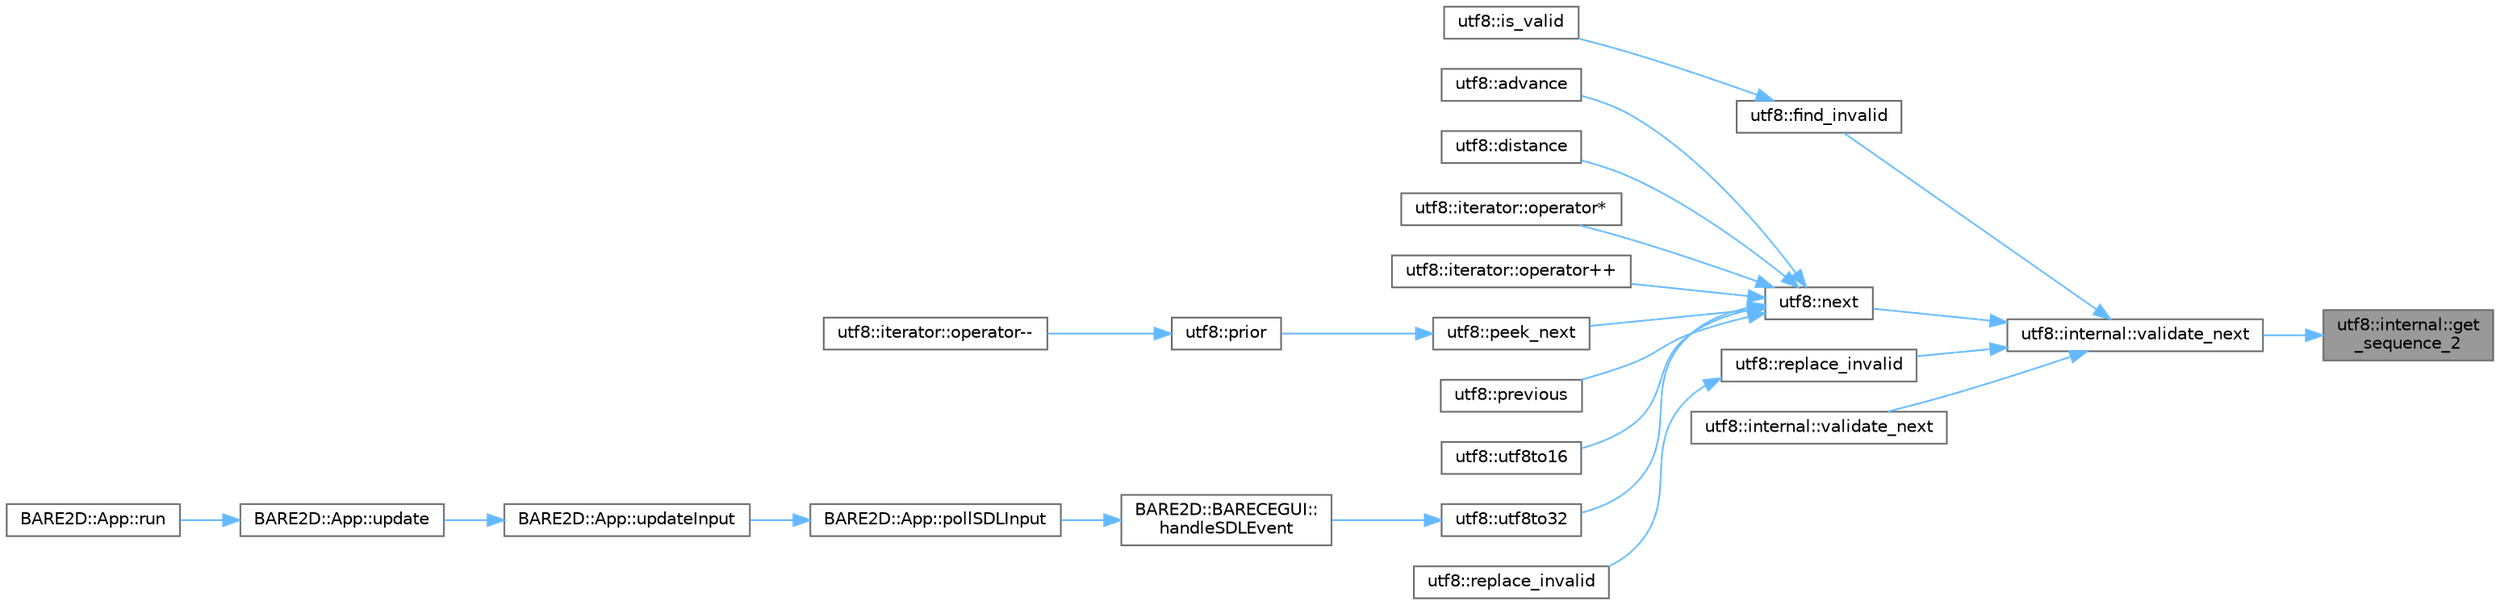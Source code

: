 digraph "utf8::internal::get_sequence_2"
{
 // INTERACTIVE_SVG=YES
 // LATEX_PDF_SIZE
  bgcolor="transparent";
  edge [fontname=Helvetica,fontsize=10,labelfontname=Helvetica,labelfontsize=10];
  node [fontname=Helvetica,fontsize=10,shape=box,height=0.2,width=0.4];
  rankdir="RL";
  Node1 [label="utf8::internal::get\l_sequence_2",height=0.2,width=0.4,color="gray40", fillcolor="grey60", style="filled", fontcolor="black",tooltip=" "];
  Node1 -> Node2 [dir="back",color="steelblue1",style="solid"];
  Node2 [label="utf8::internal::validate_next",height=0.2,width=0.4,color="grey40", fillcolor="white", style="filled",URL="$namespaceutf8_1_1internal.html#abe95547575fcc81911e381df03f8ebfe",tooltip=" "];
  Node2 -> Node3 [dir="back",color="steelblue1",style="solid"];
  Node3 [label="utf8::find_invalid",height=0.2,width=0.4,color="grey40", fillcolor="white", style="filled",URL="$namespaceutf8.html#ae29721faca762865e83ffea06605acc5",tooltip=" "];
  Node3 -> Node4 [dir="back",color="steelblue1",style="solid"];
  Node4 [label="utf8::is_valid",height=0.2,width=0.4,color="grey40", fillcolor="white", style="filled",URL="$namespaceutf8.html#add2dbec3d058aa66500ec4f97cc8174b",tooltip=" "];
  Node2 -> Node5 [dir="back",color="steelblue1",style="solid"];
  Node5 [label="utf8::next",height=0.2,width=0.4,color="grey40", fillcolor="white", style="filled",URL="$namespaceutf8.html#afc093dfde66a6f52cb4a5caefe0e580d",tooltip=" "];
  Node5 -> Node6 [dir="back",color="steelblue1",style="solid"];
  Node6 [label="utf8::advance",height=0.2,width=0.4,color="grey40", fillcolor="white", style="filled",URL="$namespaceutf8.html#a411eec0d2919810bb26966be242c1e9e",tooltip=" "];
  Node5 -> Node7 [dir="back",color="steelblue1",style="solid"];
  Node7 [label="utf8::distance",height=0.2,width=0.4,color="grey40", fillcolor="white", style="filled",URL="$namespaceutf8.html#ac2cd6005bab859b32fb7bb1cb999795d",tooltip=" "];
  Node5 -> Node8 [dir="back",color="steelblue1",style="solid"];
  Node8 [label="utf8::iterator::operator*",height=0.2,width=0.4,color="grey40", fillcolor="white", style="filled",URL="$classutf8_1_1iterator.html#a2826e61b8498fdf90467d57cdfb940ca",tooltip=" "];
  Node5 -> Node9 [dir="back",color="steelblue1",style="solid"];
  Node9 [label="utf8::iterator::operator++",height=0.2,width=0.4,color="grey40", fillcolor="white", style="filled",URL="$classutf8_1_1iterator.html#aaf536d2731e38161dfe7779fa9cd843b",tooltip=" "];
  Node5 -> Node10 [dir="back",color="steelblue1",style="solid"];
  Node10 [label="utf8::peek_next",height=0.2,width=0.4,color="grey40", fillcolor="white", style="filled",URL="$namespaceutf8.html#a42451db4241d57afe46e61f6a966ee8d",tooltip=" "];
  Node10 -> Node11 [dir="back",color="steelblue1",style="solid"];
  Node11 [label="utf8::prior",height=0.2,width=0.4,color="grey40", fillcolor="white", style="filled",URL="$namespaceutf8.html#a9a599fdd8a16ce65e3e72192db9d499b",tooltip=" "];
  Node11 -> Node12 [dir="back",color="steelblue1",style="solid"];
  Node12 [label="utf8::iterator::operator--",height=0.2,width=0.4,color="grey40", fillcolor="white", style="filled",URL="$classutf8_1_1iterator.html#a53b8575b1601f8259040230bc6eab1e6",tooltip=" "];
  Node5 -> Node13 [dir="back",color="steelblue1",style="solid"];
  Node13 [label="utf8::previous",height=0.2,width=0.4,color="grey40", fillcolor="white", style="filled",URL="$namespaceutf8.html#aedaf9315740d4f25b43c188b02b5bcd0",tooltip="Deprecated in versions that include \"prior\"."];
  Node5 -> Node14 [dir="back",color="steelblue1",style="solid"];
  Node14 [label="utf8::utf8to16",height=0.2,width=0.4,color="grey40", fillcolor="white", style="filled",URL="$namespaceutf8.html#a6404050074139c367a42f0a911779903",tooltip=" "];
  Node5 -> Node15 [dir="back",color="steelblue1",style="solid"];
  Node15 [label="utf8::utf8to32",height=0.2,width=0.4,color="grey40", fillcolor="white", style="filled",URL="$namespaceutf8.html#a8020ed399788dca779663adf061ed718",tooltip=" "];
  Node15 -> Node16 [dir="back",color="steelblue1",style="solid"];
  Node16 [label="BARE2D::BARECEGUI::\lhandleSDLEvent",height=0.2,width=0.4,color="grey40", fillcolor="white", style="filled",URL="$class_b_a_r_e2_d_1_1_b_a_r_e_c_e_g_u_i.html#a770264d8c510bbfe0585abe493011ed7",tooltip="Handles and propagates input."];
  Node16 -> Node17 [dir="back",color="steelblue1",style="solid"];
  Node17 [label="BARE2D::App::pollSDLInput",height=0.2,width=0.4,color="grey40", fillcolor="white", style="filled",URL="$class_b_a_r_e2_d_1_1_app.html#af9894f9e43d2620a21db76752fdb7fc4",tooltip="Polls inputs from SDL and updates the inputmanager as appropriate."];
  Node17 -> Node18 [dir="back",color="steelblue1",style="solid"];
  Node18 [label="BARE2D::App::updateInput",height=0.2,width=0.4,color="grey40", fillcolor="white", style="filled",URL="$class_b_a_r_e2_d_1_1_app.html#a88670d45389ef8ac5211227debf322e2",tooltip="Updates any input, and throws it down the pipeline!"];
  Node18 -> Node19 [dir="back",color="steelblue1",style="solid"];
  Node19 [label="BARE2D::App::update",height=0.2,width=0.4,color="grey40", fillcolor="white", style="filled",URL="$class_b_a_r_e2_d_1_1_app.html#ae0fb15b02f63b3b737041135b968ac55",tooltip="Updates input, output, etc. Only for internal use."];
  Node19 -> Node20 [dir="back",color="steelblue1",style="solid"];
  Node20 [label="BARE2D::App::run",height=0.2,width=0.4,color="grey40", fillcolor="white", style="filled",URL="$class_b_a_r_e2_d_1_1_app.html#a767c055c78bbf86b34bbd47e4b05ee01",tooltip="Runs the program! Starts the update-draw loop."];
  Node2 -> Node21 [dir="back",color="steelblue1",style="solid"];
  Node21 [label="utf8::replace_invalid",height=0.2,width=0.4,color="grey40", fillcolor="white", style="filled",URL="$namespaceutf8.html#a07dcd36a2185e5c9f0b19dd88859cd6c",tooltip=" "];
  Node21 -> Node22 [dir="back",color="steelblue1",style="solid"];
  Node22 [label="utf8::replace_invalid",height=0.2,width=0.4,color="grey40", fillcolor="white", style="filled",URL="$namespaceutf8.html#a13db09b6629724205302c623b76db028",tooltip=" "];
  Node2 -> Node23 [dir="back",color="steelblue1",style="solid"];
  Node23 [label="utf8::internal::validate_next",height=0.2,width=0.4,color="grey40", fillcolor="white", style="filled",URL="$namespaceutf8_1_1internal.html#afd41668f94ce9f60f8e314d05804cecc",tooltip=" "];
}
